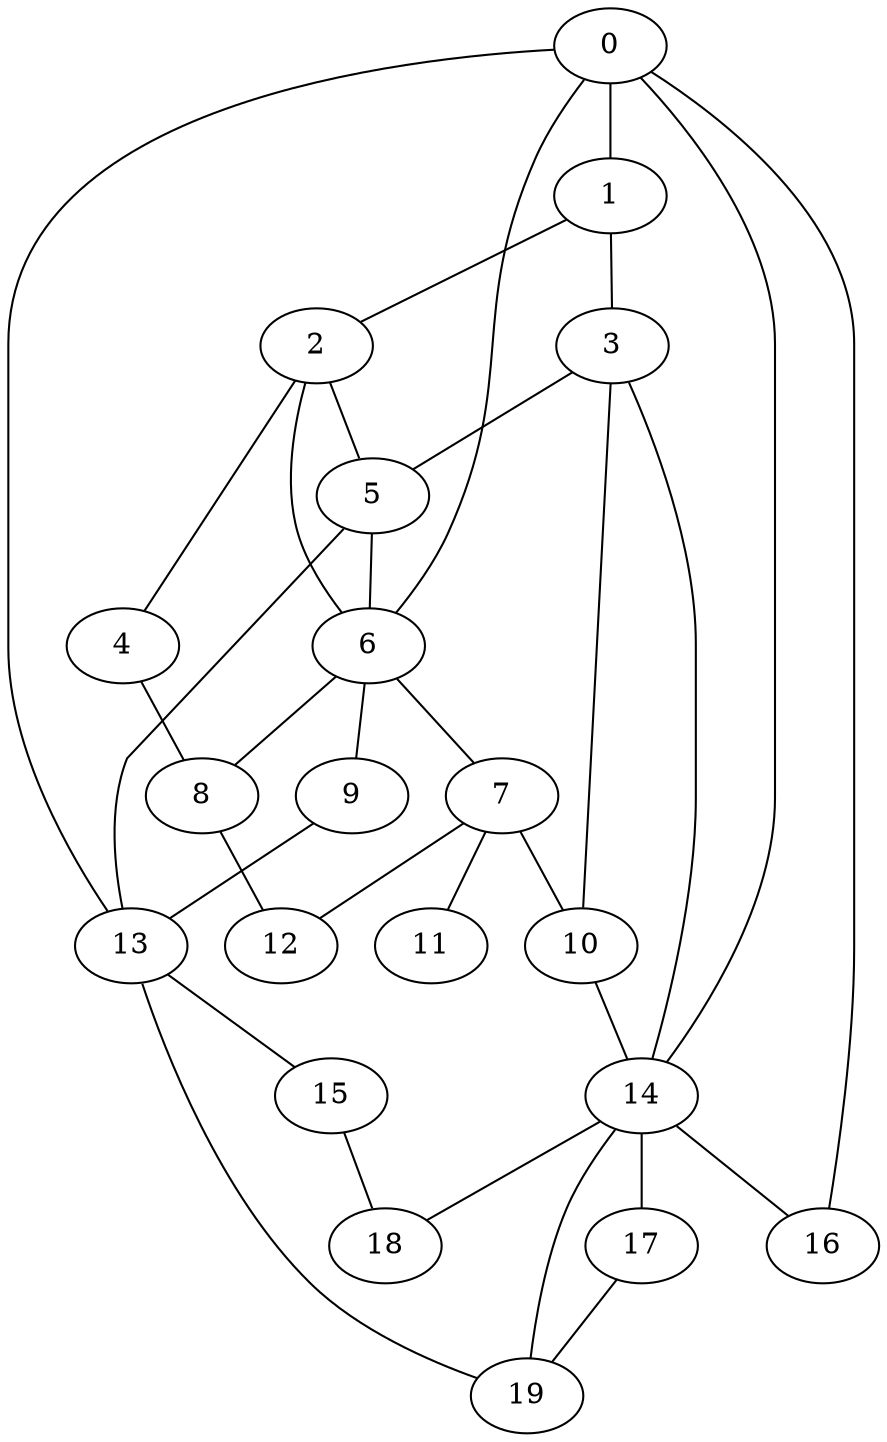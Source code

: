 graph graphname {0--1
0--6
0--13
0--14
0--16
1--2
1--3
2--4
2--5
2--6
3--5
3--10
3--14
4--8
5--6
5--13
6--7
6--8
6--9
7--10
7--11
7--12
8--12
9--13
10--14
13--15
13--19
14--16
14--17
14--18
14--19
15--18
17--19
}